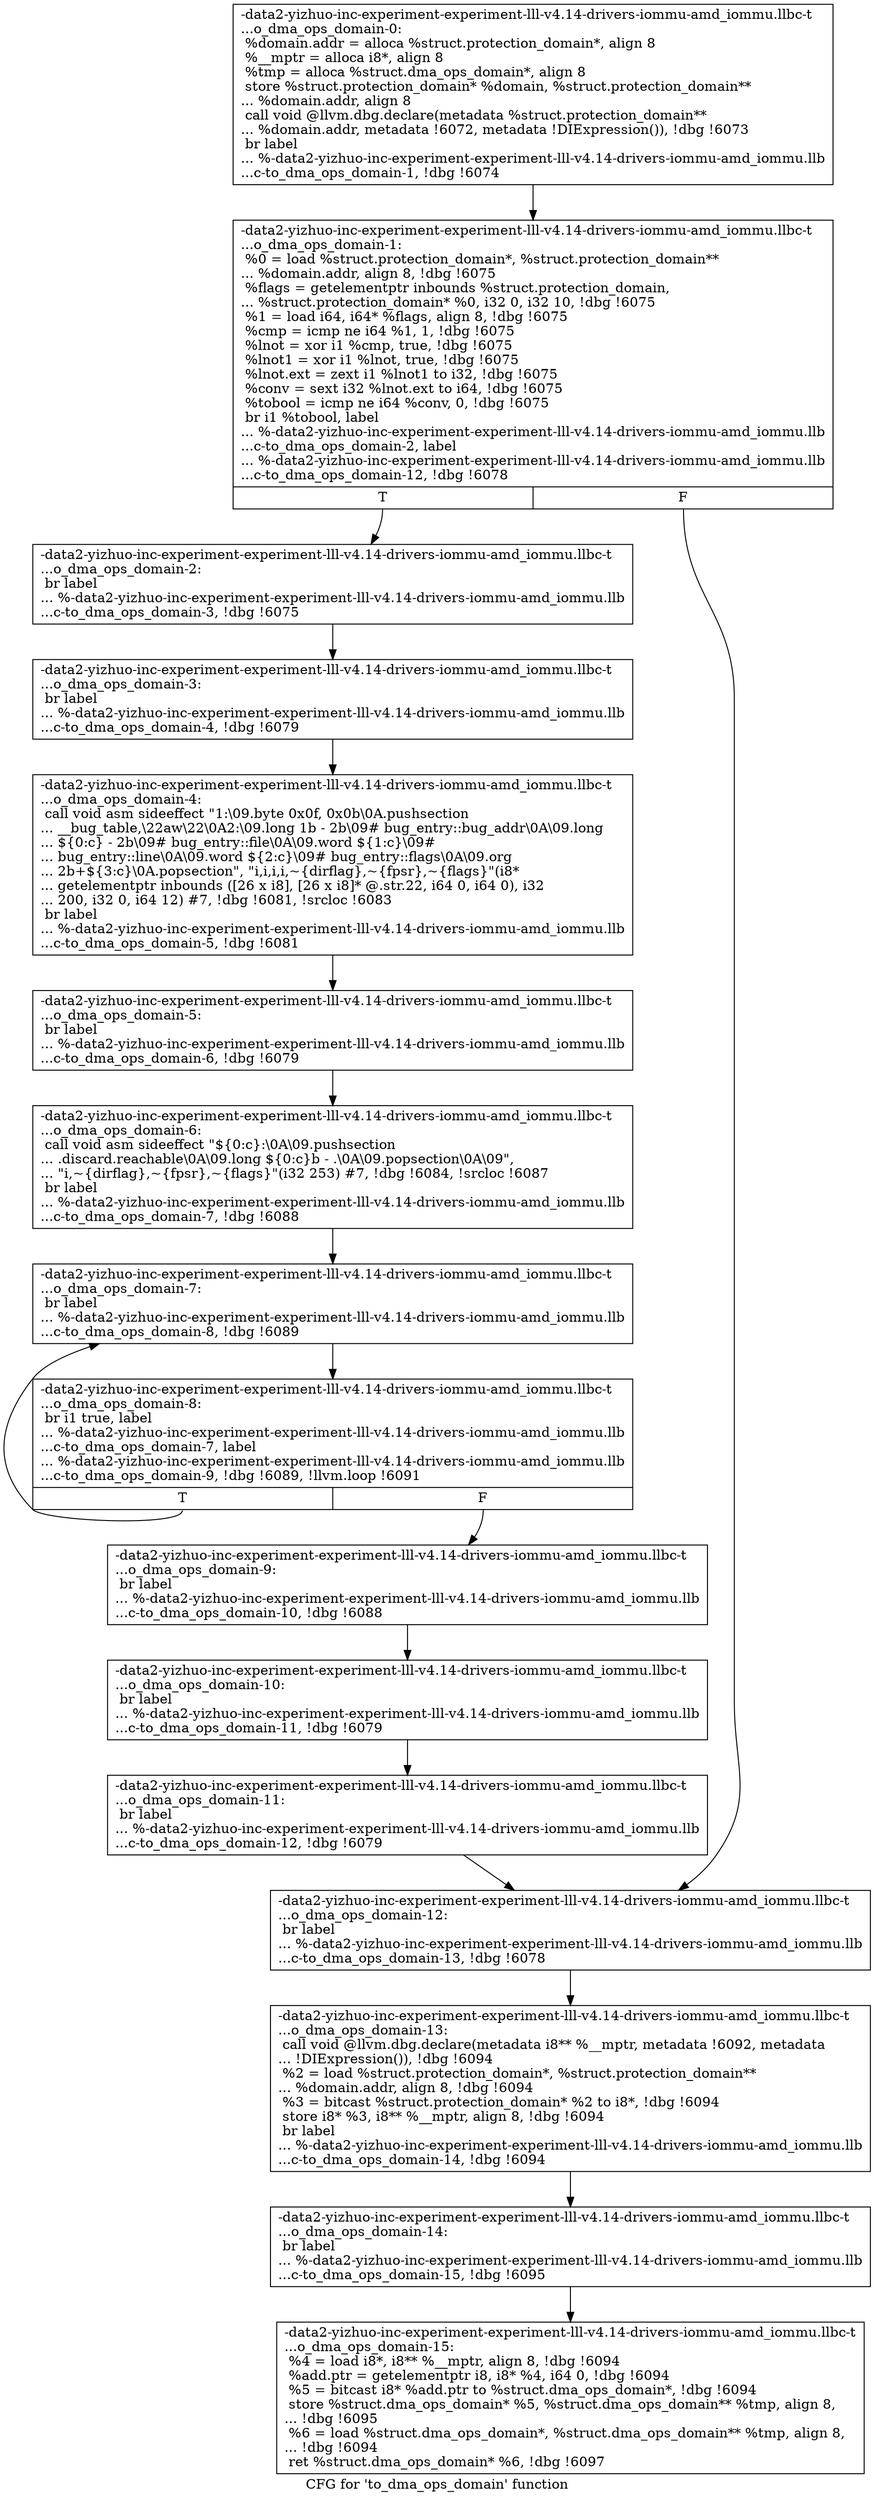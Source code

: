 digraph "CFG for 'to_dma_ops_domain' function" {
	label="CFG for 'to_dma_ops_domain' function";

	Node0x561b946f3380 [shape=record,label="{-data2-yizhuo-inc-experiment-experiment-lll-v4.14-drivers-iommu-amd_iommu.llbc-t\l...o_dma_ops_domain-0:\l  %domain.addr = alloca %struct.protection_domain*, align 8\l  %__mptr = alloca i8*, align 8\l  %tmp = alloca %struct.dma_ops_domain*, align 8\l  store %struct.protection_domain* %domain, %struct.protection_domain**\l... %domain.addr, align 8\l  call void @llvm.dbg.declare(metadata %struct.protection_domain**\l... %domain.addr, metadata !6072, metadata !DIExpression()), !dbg !6073\l  br label\l... %-data2-yizhuo-inc-experiment-experiment-lll-v4.14-drivers-iommu-amd_iommu.llb\l...c-to_dma_ops_domain-1, !dbg !6074\l}"];
	Node0x561b946f3380 -> Node0x561b947a2f10;
	Node0x561b947a2f10 [shape=record,label="{-data2-yizhuo-inc-experiment-experiment-lll-v4.14-drivers-iommu-amd_iommu.llbc-t\l...o_dma_ops_domain-1: \l  %0 = load %struct.protection_domain*, %struct.protection_domain**\l... %domain.addr, align 8, !dbg !6075\l  %flags = getelementptr inbounds %struct.protection_domain,\l... %struct.protection_domain* %0, i32 0, i32 10, !dbg !6075\l  %1 = load i64, i64* %flags, align 8, !dbg !6075\l  %cmp = icmp ne i64 %1, 1, !dbg !6075\l  %lnot = xor i1 %cmp, true, !dbg !6075\l  %lnot1 = xor i1 %lnot, true, !dbg !6075\l  %lnot.ext = zext i1 %lnot1 to i32, !dbg !6075\l  %conv = sext i32 %lnot.ext to i64, !dbg !6075\l  %tobool = icmp ne i64 %conv, 0, !dbg !6075\l  br i1 %tobool, label\l... %-data2-yizhuo-inc-experiment-experiment-lll-v4.14-drivers-iommu-amd_iommu.llb\l...c-to_dma_ops_domain-2, label\l... %-data2-yizhuo-inc-experiment-experiment-lll-v4.14-drivers-iommu-amd_iommu.llb\l...c-to_dma_ops_domain-12, !dbg !6078\l|{<s0>T|<s1>F}}"];
	Node0x561b947a2f10:s0 -> Node0x561b947a2f60;
	Node0x561b947a2f10:s1 -> Node0x561b947a3280;
	Node0x561b947a2f60 [shape=record,label="{-data2-yizhuo-inc-experiment-experiment-lll-v4.14-drivers-iommu-amd_iommu.llbc-t\l...o_dma_ops_domain-2: \l  br label\l... %-data2-yizhuo-inc-experiment-experiment-lll-v4.14-drivers-iommu-amd_iommu.llb\l...c-to_dma_ops_domain-3, !dbg !6075\l}"];
	Node0x561b947a2f60 -> Node0x561b947a2fb0;
	Node0x561b947a2fb0 [shape=record,label="{-data2-yizhuo-inc-experiment-experiment-lll-v4.14-drivers-iommu-amd_iommu.llbc-t\l...o_dma_ops_domain-3: \l  br label\l... %-data2-yizhuo-inc-experiment-experiment-lll-v4.14-drivers-iommu-amd_iommu.llb\l...c-to_dma_ops_domain-4, !dbg !6079\l}"];
	Node0x561b947a2fb0 -> Node0x561b947a3000;
	Node0x561b947a3000 [shape=record,label="{-data2-yizhuo-inc-experiment-experiment-lll-v4.14-drivers-iommu-amd_iommu.llbc-t\l...o_dma_ops_domain-4: \l  call void asm sideeffect \"1:\\09.byte 0x0f, 0x0b\\0A.pushsection\l... __bug_table,\\22aw\\22\\0A2:\\09.long 1b - 2b\\09# bug_entry::bug_addr\\0A\\09.long\l... $\{0:c\} - 2b\\09# bug_entry::file\\0A\\09.word $\{1:c\}\\09#\l... bug_entry::line\\0A\\09.word $\{2:c\}\\09# bug_entry::flags\\0A\\09.org\l... 2b+$\{3:c\}\\0A.popsection\", \"i,i,i,i,~\{dirflag\},~\{fpsr\},~\{flags\}\"(i8*\l... getelementptr inbounds ([26 x i8], [26 x i8]* @.str.22, i64 0, i64 0), i32\l... 200, i32 0, i64 12) #7, !dbg !6081, !srcloc !6083\l  br label\l... %-data2-yizhuo-inc-experiment-experiment-lll-v4.14-drivers-iommu-amd_iommu.llb\l...c-to_dma_ops_domain-5, !dbg !6081\l}"];
	Node0x561b947a3000 -> Node0x561b947a3050;
	Node0x561b947a3050 [shape=record,label="{-data2-yizhuo-inc-experiment-experiment-lll-v4.14-drivers-iommu-amd_iommu.llbc-t\l...o_dma_ops_domain-5: \l  br label\l... %-data2-yizhuo-inc-experiment-experiment-lll-v4.14-drivers-iommu-amd_iommu.llb\l...c-to_dma_ops_domain-6, !dbg !6079\l}"];
	Node0x561b947a3050 -> Node0x561b947a30a0;
	Node0x561b947a30a0 [shape=record,label="{-data2-yizhuo-inc-experiment-experiment-lll-v4.14-drivers-iommu-amd_iommu.llbc-t\l...o_dma_ops_domain-6: \l  call void asm sideeffect \"$\{0:c\}:\\0A\\09.pushsection\l... .discard.reachable\\0A\\09.long $\{0:c\}b - .\\0A\\09.popsection\\0A\\09\",\l... \"i,~\{dirflag\},~\{fpsr\},~\{flags\}\"(i32 253) #7, !dbg !6084, !srcloc !6087\l  br label\l... %-data2-yizhuo-inc-experiment-experiment-lll-v4.14-drivers-iommu-amd_iommu.llb\l...c-to_dma_ops_domain-7, !dbg !6088\l}"];
	Node0x561b947a30a0 -> Node0x561b947a30f0;
	Node0x561b947a30f0 [shape=record,label="{-data2-yizhuo-inc-experiment-experiment-lll-v4.14-drivers-iommu-amd_iommu.llbc-t\l...o_dma_ops_domain-7: \l  br label\l... %-data2-yizhuo-inc-experiment-experiment-lll-v4.14-drivers-iommu-amd_iommu.llb\l...c-to_dma_ops_domain-8, !dbg !6089\l}"];
	Node0x561b947a30f0 -> Node0x561b947a3140;
	Node0x561b947a3140 [shape=record,label="{-data2-yizhuo-inc-experiment-experiment-lll-v4.14-drivers-iommu-amd_iommu.llbc-t\l...o_dma_ops_domain-8: \l  br i1 true, label\l... %-data2-yizhuo-inc-experiment-experiment-lll-v4.14-drivers-iommu-amd_iommu.llb\l...c-to_dma_ops_domain-7, label\l... %-data2-yizhuo-inc-experiment-experiment-lll-v4.14-drivers-iommu-amd_iommu.llb\l...c-to_dma_ops_domain-9, !dbg !6089, !llvm.loop !6091\l|{<s0>T|<s1>F}}"];
	Node0x561b947a3140:s0 -> Node0x561b947a30f0;
	Node0x561b947a3140:s1 -> Node0x561b947a3190;
	Node0x561b947a3190 [shape=record,label="{-data2-yizhuo-inc-experiment-experiment-lll-v4.14-drivers-iommu-amd_iommu.llbc-t\l...o_dma_ops_domain-9: \l  br label\l... %-data2-yizhuo-inc-experiment-experiment-lll-v4.14-drivers-iommu-amd_iommu.llb\l...c-to_dma_ops_domain-10, !dbg !6088\l}"];
	Node0x561b947a3190 -> Node0x561b947a31e0;
	Node0x561b947a31e0 [shape=record,label="{-data2-yizhuo-inc-experiment-experiment-lll-v4.14-drivers-iommu-amd_iommu.llbc-t\l...o_dma_ops_domain-10: \l  br label\l... %-data2-yizhuo-inc-experiment-experiment-lll-v4.14-drivers-iommu-amd_iommu.llb\l...c-to_dma_ops_domain-11, !dbg !6079\l}"];
	Node0x561b947a31e0 -> Node0x561b947a3230;
	Node0x561b947a3230 [shape=record,label="{-data2-yizhuo-inc-experiment-experiment-lll-v4.14-drivers-iommu-amd_iommu.llbc-t\l...o_dma_ops_domain-11: \l  br label\l... %-data2-yizhuo-inc-experiment-experiment-lll-v4.14-drivers-iommu-amd_iommu.llb\l...c-to_dma_ops_domain-12, !dbg !6079\l}"];
	Node0x561b947a3230 -> Node0x561b947a3280;
	Node0x561b947a3280 [shape=record,label="{-data2-yizhuo-inc-experiment-experiment-lll-v4.14-drivers-iommu-amd_iommu.llbc-t\l...o_dma_ops_domain-12: \l  br label\l... %-data2-yizhuo-inc-experiment-experiment-lll-v4.14-drivers-iommu-amd_iommu.llb\l...c-to_dma_ops_domain-13, !dbg !6078\l}"];
	Node0x561b947a3280 -> Node0x561b947a32d0;
	Node0x561b947a32d0 [shape=record,label="{-data2-yizhuo-inc-experiment-experiment-lll-v4.14-drivers-iommu-amd_iommu.llbc-t\l...o_dma_ops_domain-13: \l  call void @llvm.dbg.declare(metadata i8** %__mptr, metadata !6092, metadata\l... !DIExpression()), !dbg !6094\l  %2 = load %struct.protection_domain*, %struct.protection_domain**\l... %domain.addr, align 8, !dbg !6094\l  %3 = bitcast %struct.protection_domain* %2 to i8*, !dbg !6094\l  store i8* %3, i8** %__mptr, align 8, !dbg !6094\l  br label\l... %-data2-yizhuo-inc-experiment-experiment-lll-v4.14-drivers-iommu-amd_iommu.llb\l...c-to_dma_ops_domain-14, !dbg !6094\l}"];
	Node0x561b947a32d0 -> Node0x561b947a3320;
	Node0x561b947a3320 [shape=record,label="{-data2-yizhuo-inc-experiment-experiment-lll-v4.14-drivers-iommu-amd_iommu.llbc-t\l...o_dma_ops_domain-14: \l  br label\l... %-data2-yizhuo-inc-experiment-experiment-lll-v4.14-drivers-iommu-amd_iommu.llb\l...c-to_dma_ops_domain-15, !dbg !6095\l}"];
	Node0x561b947a3320 -> Node0x561b947a3370;
	Node0x561b947a3370 [shape=record,label="{-data2-yizhuo-inc-experiment-experiment-lll-v4.14-drivers-iommu-amd_iommu.llbc-t\l...o_dma_ops_domain-15: \l  %4 = load i8*, i8** %__mptr, align 8, !dbg !6094\l  %add.ptr = getelementptr i8, i8* %4, i64 0, !dbg !6094\l  %5 = bitcast i8* %add.ptr to %struct.dma_ops_domain*, !dbg !6094\l  store %struct.dma_ops_domain* %5, %struct.dma_ops_domain** %tmp, align 8,\l... !dbg !6095\l  %6 = load %struct.dma_ops_domain*, %struct.dma_ops_domain** %tmp, align 8,\l... !dbg !6094\l  ret %struct.dma_ops_domain* %6, !dbg !6097\l}"];
}

